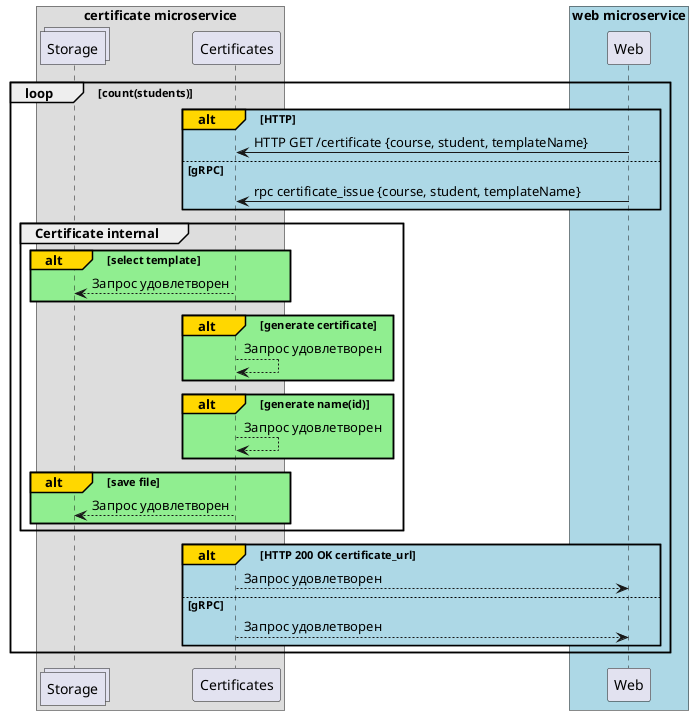@startuml
box certificate microservice
collections Storage
participant Certificates as Cert
end box 

box "web microservice" #LightBlue
participant Web as Web
end box 

loop count(students)
   alt#Gold #LightBlue HTTP
      Web -> Cert: HTTP GET /certificate {course, student, templateName}
   else #LightBlue gRPC
      Web -> Cert: rpc certificate_issue {course, student, templateName}
   end
   group Certificate internal 
    alt#Gold #LightGreen select template
    Cert --> Storage: Запрос удовлетворен
end
    alt#Gold #LightGreen generate certificate
    Cert --> Cert: Запрос удовлетворен
end
     alt#Gold #LightGreen generate name(id)
    Cert --> Cert: Запрос удовлетворен
end
     alt#Gold #LightGreen save file
    Cert --> Storage: Запрос удовлетворен
end
   end
alt#Gold #LightBlue HTTP 200 OK certificate_url
    Cert --> Web: Запрос удовлетворен
else #LightBlue gRPC
    Cert --> Web: Запрос удовлетворен
end

end
@enduml